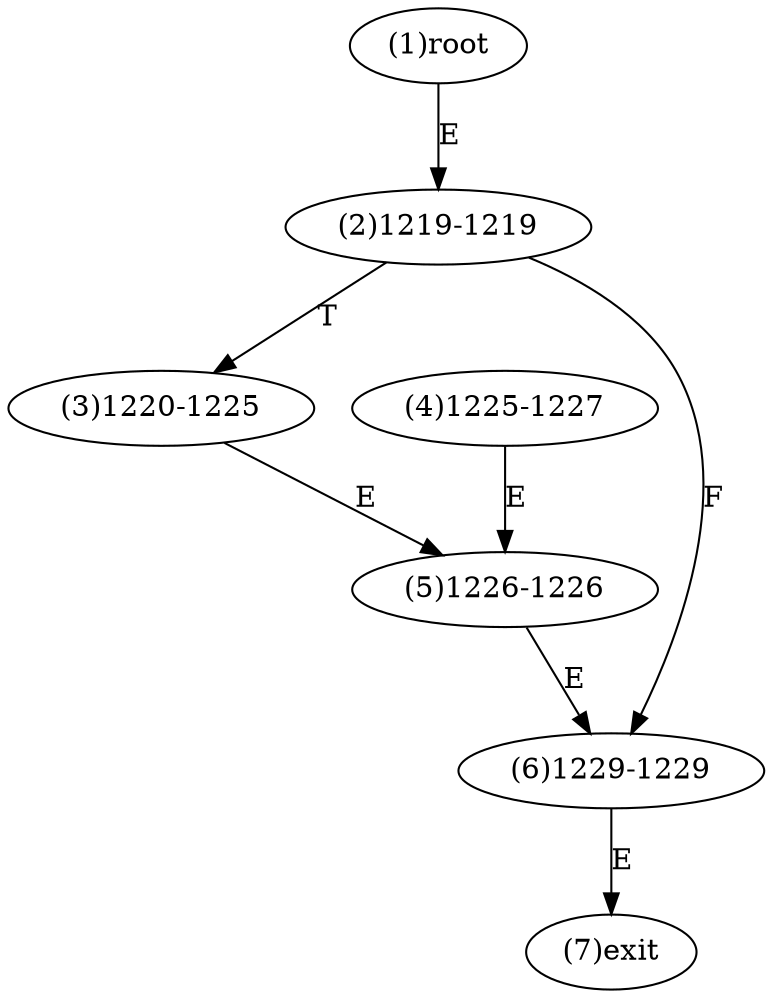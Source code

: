 digraph "" { 
1[ label="(1)root"];
2[ label="(2)1219-1219"];
3[ label="(3)1220-1225"];
4[ label="(4)1225-1227"];
5[ label="(5)1226-1226"];
6[ label="(6)1229-1229"];
7[ label="(7)exit"];
1->2[ label="E"];
2->6[ label="F"];
2->3[ label="T"];
3->5[ label="E"];
4->5[ label="E"];
5->6[ label="E"];
6->7[ label="E"];
}